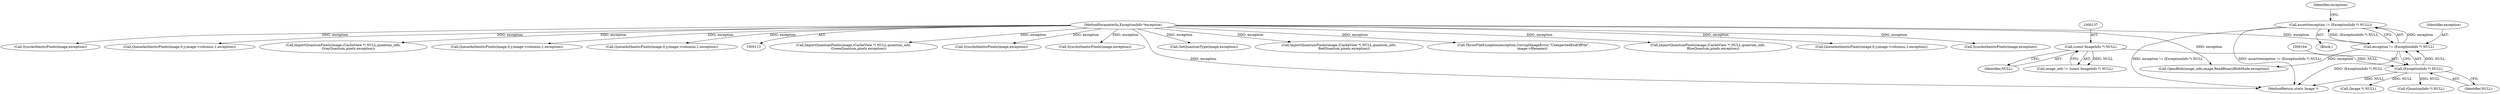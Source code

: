 digraph "0_ImageMagick_f6e9d0d9955e85bdd7540b251cd50d598dacc5e6_26@API" {
"1000160" [label="(Call,assert(exception != (ExceptionInfo *) NULL))"];
"1000161" [label="(Call,exception != (ExceptionInfo *) NULL)"];
"1000115" [label="(MethodParameterIn,ExceptionInfo *exception)"];
"1000163" [label="(Call,(ExceptionInfo *) NULL)"];
"1000136" [label="(Call,(const ImageInfo *) NULL)"];
"1000162" [label="(Identifier,exception)"];
"1000138" [label="(Identifier,NULL)"];
"1000115" [label="(MethodParameterIn,ExceptionInfo *exception)"];
"1000163" [label="(Call,(ExceptionInfo *) NULL)"];
"1000136" [label="(Call,(const ImageInfo *) NULL)"];
"1000161" [label="(Call,exception != (ExceptionInfo *) NULL)"];
"1000713" [label="(Call,ImportQuantumPixels(image,(CacheView *) NULL,quantum_info,\n          GreenQuantum,pixels,exception))"];
"1000598" [label="(Call,SyncAuthenticPixels(image,exception))"];
"1000786" [label="(Call,SyncAuthenticPixels(image,exception))"];
"1000160" [label="(Call,assert(exception != (ExceptionInfo *) NULL))"];
"1000169" [label="(Identifier,exception)"];
"1000458" [label="(Call,GetQuantumType(image,exception))"];
"1000165" [label="(Identifier,NULL)"];
"1000651" [label="(Call,ImportQuantumPixels(image,(CacheView *) NULL,quantum_info,\n          RedQuantum,pixels,exception))"];
"1000134" [label="(Call,image_info != (const ImageInfo *) NULL)"];
"1000806" [label="(Call,ThrowFileException(exception,CorruptImageError,\"UnexpectedEndOfFile\",\n                 image->filename))"];
"1000193" [label="(Call,(Image *) NULL)"];
"1000775" [label="(Call,ImportQuantumPixels(image,(CacheView *) NULL,quantum_info,\n          BlueQuantum,pixels,exception))"];
"1000178" [label="(Call,OpenBlob(image_info,image,ReadBinaryBlobMode,exception))"];
"1000633" [label="(Call,QueueAuthenticPixels(image,0,y,image->columns,1,exception))"];
"1000116" [label="(Block,)"];
"1000662" [label="(Call,SyncAuthenticPixels(image,exception))"];
"1000724" [label="(Call,SyncAuthenticPixels(image,exception))"];
"1000757" [label="(Call,QueueAuthenticPixels(image,0,y,image->columns,1,exception))"];
"1000587" [label="(Call,ImportQuantumPixels(image,(CacheView *) NULL,quantum_info,\n          GrayQuantum,pixels,exception))"];
"1000695" [label="(Call,QueueAuthenticPixels(image,0,y,image->columns,1,exception))"];
"1000876" [label="(MethodReturn,static Image *)"];
"1000502" [label="(Call,(QuantumInfo *) NULL)"];
"1000569" [label="(Call,QueueAuthenticPixels(image,0,y,image->columns,1,exception))"];
"1000160" -> "1000116"  [label="AST: "];
"1000160" -> "1000161"  [label="CFG: "];
"1000161" -> "1000160"  [label="AST: "];
"1000169" -> "1000160"  [label="CFG: "];
"1000160" -> "1000876"  [label="DDG: assert(exception != (ExceptionInfo *) NULL)"];
"1000160" -> "1000876"  [label="DDG: exception != (ExceptionInfo *) NULL"];
"1000161" -> "1000160"  [label="DDG: exception"];
"1000161" -> "1000160"  [label="DDG: (ExceptionInfo *) NULL"];
"1000161" -> "1000163"  [label="CFG: "];
"1000162" -> "1000161"  [label="AST: "];
"1000163" -> "1000161"  [label="AST: "];
"1000161" -> "1000876"  [label="DDG: (ExceptionInfo *) NULL"];
"1000115" -> "1000161"  [label="DDG: exception"];
"1000163" -> "1000161"  [label="DDG: NULL"];
"1000161" -> "1000178"  [label="DDG: exception"];
"1000115" -> "1000113"  [label="AST: "];
"1000115" -> "1000876"  [label="DDG: exception"];
"1000115" -> "1000178"  [label="DDG: exception"];
"1000115" -> "1000458"  [label="DDG: exception"];
"1000115" -> "1000569"  [label="DDG: exception"];
"1000115" -> "1000587"  [label="DDG: exception"];
"1000115" -> "1000598"  [label="DDG: exception"];
"1000115" -> "1000633"  [label="DDG: exception"];
"1000115" -> "1000651"  [label="DDG: exception"];
"1000115" -> "1000662"  [label="DDG: exception"];
"1000115" -> "1000695"  [label="DDG: exception"];
"1000115" -> "1000713"  [label="DDG: exception"];
"1000115" -> "1000724"  [label="DDG: exception"];
"1000115" -> "1000757"  [label="DDG: exception"];
"1000115" -> "1000775"  [label="DDG: exception"];
"1000115" -> "1000786"  [label="DDG: exception"];
"1000115" -> "1000806"  [label="DDG: exception"];
"1000163" -> "1000165"  [label="CFG: "];
"1000164" -> "1000163"  [label="AST: "];
"1000165" -> "1000163"  [label="AST: "];
"1000163" -> "1000876"  [label="DDG: NULL"];
"1000136" -> "1000163"  [label="DDG: NULL"];
"1000163" -> "1000193"  [label="DDG: NULL"];
"1000163" -> "1000502"  [label="DDG: NULL"];
"1000136" -> "1000134"  [label="AST: "];
"1000136" -> "1000138"  [label="CFG: "];
"1000137" -> "1000136"  [label="AST: "];
"1000138" -> "1000136"  [label="AST: "];
"1000134" -> "1000136"  [label="CFG: "];
"1000136" -> "1000134"  [label="DDG: NULL"];
}

